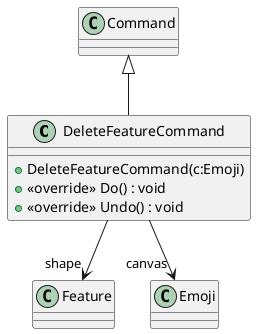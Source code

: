 @startuml
class DeleteFeatureCommand {
    + DeleteFeatureCommand(c:Emoji)
    + <<override>> Do() : void
    + <<override>> Undo() : void
}
Command <|-- DeleteFeatureCommand
DeleteFeatureCommand --> "shape" Feature
DeleteFeatureCommand --> "canvas" Emoji
@enduml
